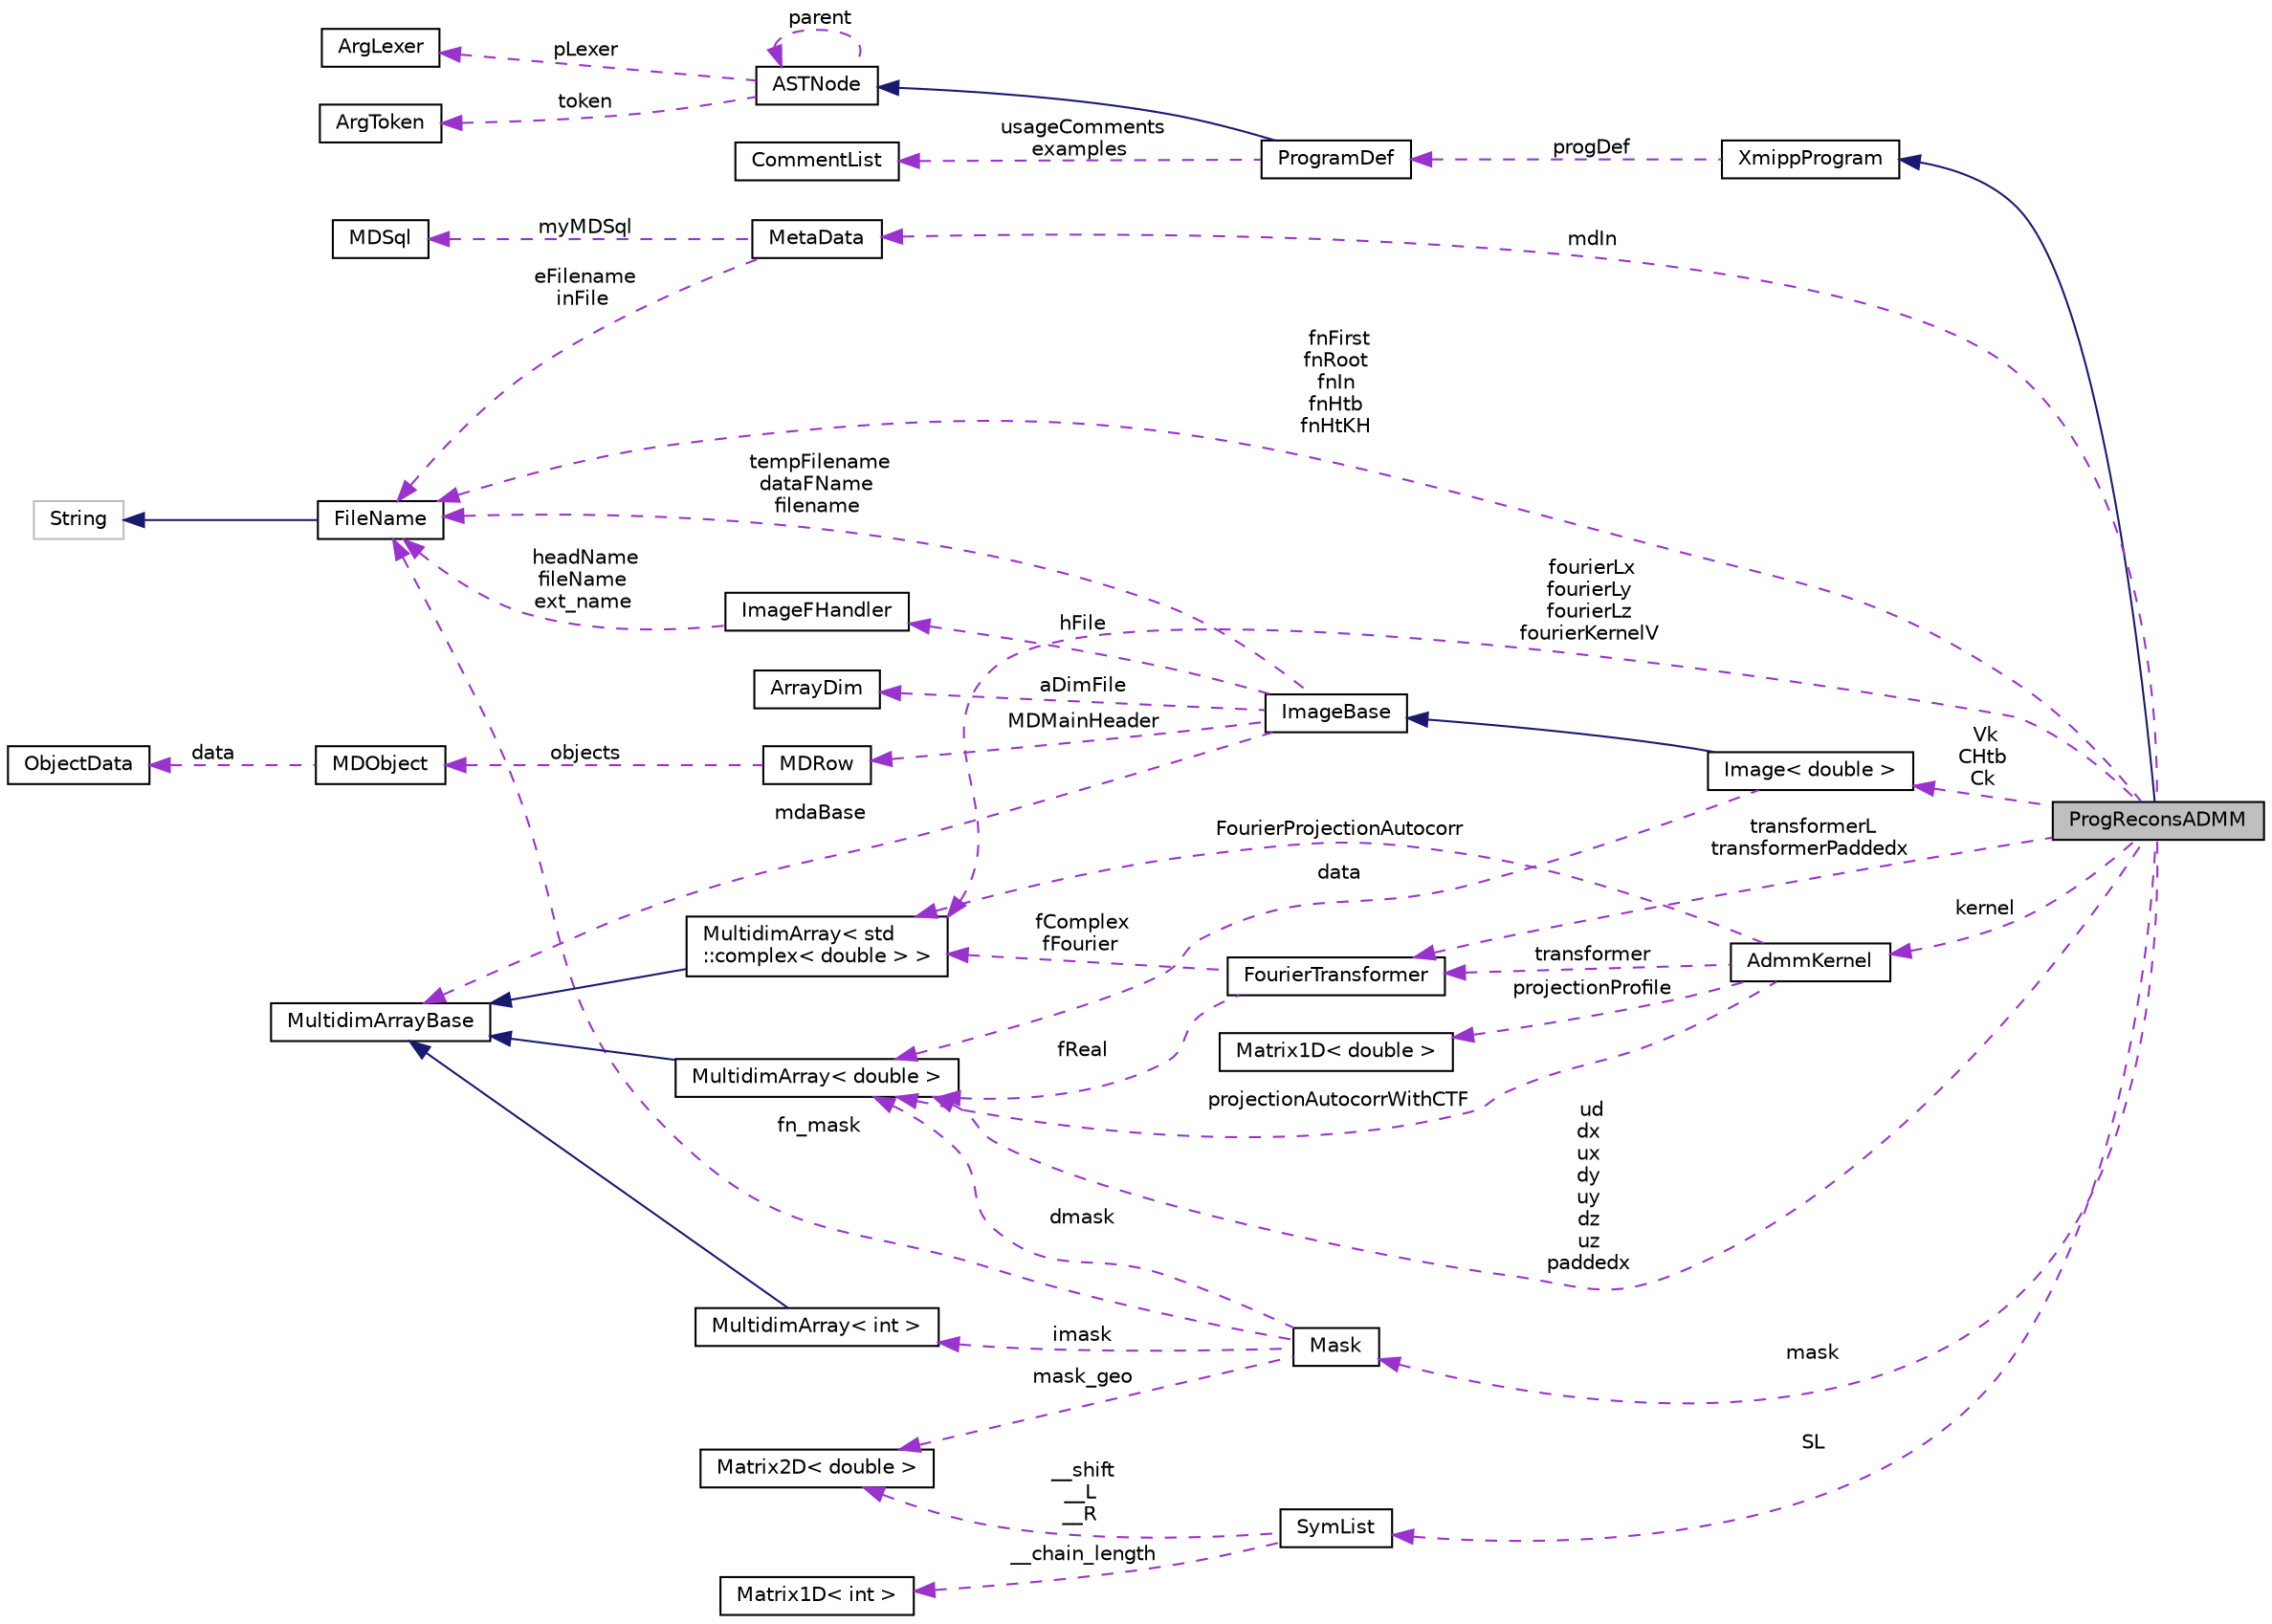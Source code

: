 digraph "ProgReconsADMM"
{
  edge [fontname="Helvetica",fontsize="10",labelfontname="Helvetica",labelfontsize="10"];
  node [fontname="Helvetica",fontsize="10",shape=record];
  rankdir="LR";
  Node3 [label="ProgReconsADMM",height=0.2,width=0.4,color="black", fillcolor="grey75", style="filled", fontcolor="black"];
  Node4 -> Node3 [dir="back",color="midnightblue",fontsize="10",style="solid",fontname="Helvetica"];
  Node4 [label="XmippProgram",height=0.2,width=0.4,color="black", fillcolor="white", style="filled",URL="$classXmippProgram.html"];
  Node5 -> Node4 [dir="back",color="darkorchid3",fontsize="10",style="dashed",label=" progDef" ,fontname="Helvetica"];
  Node5 [label="ProgramDef",height=0.2,width=0.4,color="black", fillcolor="white", style="filled",URL="$classProgramDef.html"];
  Node6 -> Node5 [dir="back",color="midnightblue",fontsize="10",style="solid",fontname="Helvetica"];
  Node6 [label="ASTNode",height=0.2,width=0.4,color="black", fillcolor="white", style="filled",URL="$classASTNode.html"];
  Node7 -> Node6 [dir="back",color="darkorchid3",fontsize="10",style="dashed",label=" token" ,fontname="Helvetica"];
  Node7 [label="ArgToken",height=0.2,width=0.4,color="black", fillcolor="white", style="filled",URL="$classArgToken.html"];
  Node8 -> Node6 [dir="back",color="darkorchid3",fontsize="10",style="dashed",label=" pLexer" ,fontname="Helvetica"];
  Node8 [label="ArgLexer",height=0.2,width=0.4,color="black", fillcolor="white", style="filled",URL="$classArgLexer.html"];
  Node6 -> Node6 [dir="back",color="darkorchid3",fontsize="10",style="dashed",label=" parent" ,fontname="Helvetica"];
  Node9 -> Node5 [dir="back",color="darkorchid3",fontsize="10",style="dashed",label=" usageComments\nexamples" ,fontname="Helvetica"];
  Node9 [label="CommentList",height=0.2,width=0.4,color="black", fillcolor="white", style="filled",URL="$classCommentList.html"];
  Node10 -> Node3 [dir="back",color="darkorchid3",fontsize="10",style="dashed",label=" mdIn" ,fontname="Helvetica"];
  Node10 [label="MetaData",height=0.2,width=0.4,color="black", fillcolor="white", style="filled",URL="$classMetaData.html"];
  Node11 -> Node10 [dir="back",color="darkorchid3",fontsize="10",style="dashed",label=" myMDSql" ,fontname="Helvetica"];
  Node11 [label="MDSql",height=0.2,width=0.4,color="black", fillcolor="white", style="filled",URL="$classMDSql.html"];
  Node12 -> Node10 [dir="back",color="darkorchid3",fontsize="10",style="dashed",label=" eFilename\ninFile" ,fontname="Helvetica"];
  Node12 [label="FileName",height=0.2,width=0.4,color="black", fillcolor="white", style="filled",URL="$classFileName.html"];
  Node13 -> Node12 [dir="back",color="midnightblue",fontsize="10",style="solid",fontname="Helvetica"];
  Node13 [label="String",height=0.2,width=0.4,color="grey75", fillcolor="white", style="filled"];
  Node14 -> Node3 [dir="back",color="darkorchid3",fontsize="10",style="dashed",label=" kernel" ,fontname="Helvetica"];
  Node14 [label="AdmmKernel",height=0.2,width=0.4,color="black", fillcolor="white", style="filled",URL="$classAdmmKernel.html"];
  Node15 -> Node14 [dir="back",color="darkorchid3",fontsize="10",style="dashed",label=" transformer" ,fontname="Helvetica"];
  Node15 [label="FourierTransformer",height=0.2,width=0.4,color="black", fillcolor="white", style="filled",URL="$classFourierTransformer.html"];
  Node16 -> Node15 [dir="back",color="darkorchid3",fontsize="10",style="dashed",label=" fReal" ,fontname="Helvetica"];
  Node16 [label="MultidimArray\< double \>",height=0.2,width=0.4,color="black", fillcolor="white", style="filled",URL="$classMultidimArray.html"];
  Node17 -> Node16 [dir="back",color="midnightblue",fontsize="10",style="solid",fontname="Helvetica"];
  Node17 [label="MultidimArrayBase",height=0.2,width=0.4,color="black", fillcolor="white", style="filled",URL="$classMultidimArrayBase.html"];
  Node18 -> Node15 [dir="back",color="darkorchid3",fontsize="10",style="dashed",label=" fComplex\nfFourier" ,fontname="Helvetica"];
  Node18 [label="MultidimArray\< std\l::complex\< double \> \>",height=0.2,width=0.4,color="black", fillcolor="white", style="filled",URL="$classMultidimArray.html"];
  Node17 -> Node18 [dir="back",color="midnightblue",fontsize="10",style="solid",fontname="Helvetica"];
  Node19 -> Node14 [dir="back",color="darkorchid3",fontsize="10",style="dashed",label=" projectionProfile" ,fontname="Helvetica"];
  Node19 [label="Matrix1D\< double \>",height=0.2,width=0.4,color="black", fillcolor="white", style="filled",URL="$classMatrix1D.html"];
  Node16 -> Node14 [dir="back",color="darkorchid3",fontsize="10",style="dashed",label=" projectionAutocorrWithCTF" ,fontname="Helvetica"];
  Node18 -> Node14 [dir="back",color="darkorchid3",fontsize="10",style="dashed",label=" FourierProjectionAutocorr" ,fontname="Helvetica"];
  Node15 -> Node3 [dir="back",color="darkorchid3",fontsize="10",style="dashed",label=" transformerL\ntransformerPaddedx" ,fontname="Helvetica"];
  Node20 -> Node3 [dir="back",color="darkorchid3",fontsize="10",style="dashed",label=" Vk\nCHtb\nCk" ,fontname="Helvetica"];
  Node20 [label="Image\< double \>",height=0.2,width=0.4,color="black", fillcolor="white", style="filled",URL="$classImage.html"];
  Node21 -> Node20 [dir="back",color="midnightblue",fontsize="10",style="solid",fontname="Helvetica"];
  Node21 [label="ImageBase",height=0.2,width=0.4,color="black", fillcolor="white", style="filled",URL="$classImageBase.html",tooltip="Image base class. "];
  Node17 -> Node21 [dir="back",color="darkorchid3",fontsize="10",style="dashed",label=" mdaBase" ,fontname="Helvetica"];
  Node22 -> Node21 [dir="back",color="darkorchid3",fontsize="10",style="dashed",label=" hFile" ,fontname="Helvetica"];
  Node22 [label="ImageFHandler",height=0.2,width=0.4,color="black", fillcolor="white", style="filled",URL="$structImageFHandler.html"];
  Node12 -> Node22 [dir="back",color="darkorchid3",fontsize="10",style="dashed",label=" headName\nfileName\next_name" ,fontname="Helvetica"];
  Node23 -> Node21 [dir="back",color="darkorchid3",fontsize="10",style="dashed",label=" MDMainHeader" ,fontname="Helvetica"];
  Node23 [label="MDRow",height=0.2,width=0.4,color="black", fillcolor="white", style="filled",URL="$classMDRow.html"];
  Node24 -> Node23 [dir="back",color="darkorchid3",fontsize="10",style="dashed",label=" objects" ,fontname="Helvetica"];
  Node24 [label="MDObject",height=0.2,width=0.4,color="black", fillcolor="white", style="filled",URL="$classMDObject.html"];
  Node25 -> Node24 [dir="back",color="darkorchid3",fontsize="10",style="dashed",label=" data" ,fontname="Helvetica"];
  Node25 [label="ObjectData",height=0.2,width=0.4,color="black", fillcolor="white", style="filled",URL="$unionObjectData.html"];
  Node26 -> Node21 [dir="back",color="darkorchid3",fontsize="10",style="dashed",label=" aDimFile" ,fontname="Helvetica"];
  Node26 [label="ArrayDim",height=0.2,width=0.4,color="black", fillcolor="white", style="filled",URL="$structArrayDim.html"];
  Node12 -> Node21 [dir="back",color="darkorchid3",fontsize="10",style="dashed",label=" tempFilename\ndataFName\nfilename" ,fontname="Helvetica"];
  Node16 -> Node20 [dir="back",color="darkorchid3",fontsize="10",style="dashed",label=" data" ,fontname="Helvetica"];
  Node16 -> Node3 [dir="back",color="darkorchid3",fontsize="10",style="dashed",label=" ud\ndx\nux\ndy\nuy\ndz\nuz\npaddedx" ,fontname="Helvetica"];
  Node27 -> Node3 [dir="back",color="darkorchid3",fontsize="10",style="dashed",label=" mask" ,fontname="Helvetica"];
  Node27 [label="Mask",height=0.2,width=0.4,color="black", fillcolor="white", style="filled",URL="$classMask.html"];
  Node28 -> Node27 [dir="back",color="darkorchid3",fontsize="10",style="dashed",label=" mask_geo" ,fontname="Helvetica"];
  Node28 [label="Matrix2D\< double \>",height=0.2,width=0.4,color="black", fillcolor="white", style="filled",URL="$classMatrix2D.html"];
  Node16 -> Node27 [dir="back",color="darkorchid3",fontsize="10",style="dashed",label=" dmask" ,fontname="Helvetica"];
  Node29 -> Node27 [dir="back",color="darkorchid3",fontsize="10",style="dashed",label=" imask" ,fontname="Helvetica"];
  Node29 [label="MultidimArray\< int \>",height=0.2,width=0.4,color="black", fillcolor="white", style="filled",URL="$classMultidimArray.html"];
  Node17 -> Node29 [dir="back",color="midnightblue",fontsize="10",style="solid",fontname="Helvetica"];
  Node12 -> Node27 [dir="back",color="darkorchid3",fontsize="10",style="dashed",label=" fn_mask" ,fontname="Helvetica"];
  Node30 -> Node3 [dir="back",color="darkorchid3",fontsize="10",style="dashed",label=" SL" ,fontname="Helvetica"];
  Node30 [label="SymList",height=0.2,width=0.4,color="black", fillcolor="white", style="filled",URL="$classSymList.html"];
  Node28 -> Node30 [dir="back",color="darkorchid3",fontsize="10",style="dashed",label=" __shift\n__L\n__R" ,fontname="Helvetica"];
  Node31 -> Node30 [dir="back",color="darkorchid3",fontsize="10",style="dashed",label=" __chain_length" ,fontname="Helvetica"];
  Node31 [label="Matrix1D\< int \>",height=0.2,width=0.4,color="black", fillcolor="white", style="filled",URL="$classMatrix1D.html"];
  Node18 -> Node3 [dir="back",color="darkorchid3",fontsize="10",style="dashed",label=" fourierLx\nfourierLy\nfourierLz\nfourierKernelV" ,fontname="Helvetica"];
  Node12 -> Node3 [dir="back",color="darkorchid3",fontsize="10",style="dashed",label=" fnFirst\nfnRoot\nfnIn\nfnHtb\nfnHtKH" ,fontname="Helvetica"];
}
